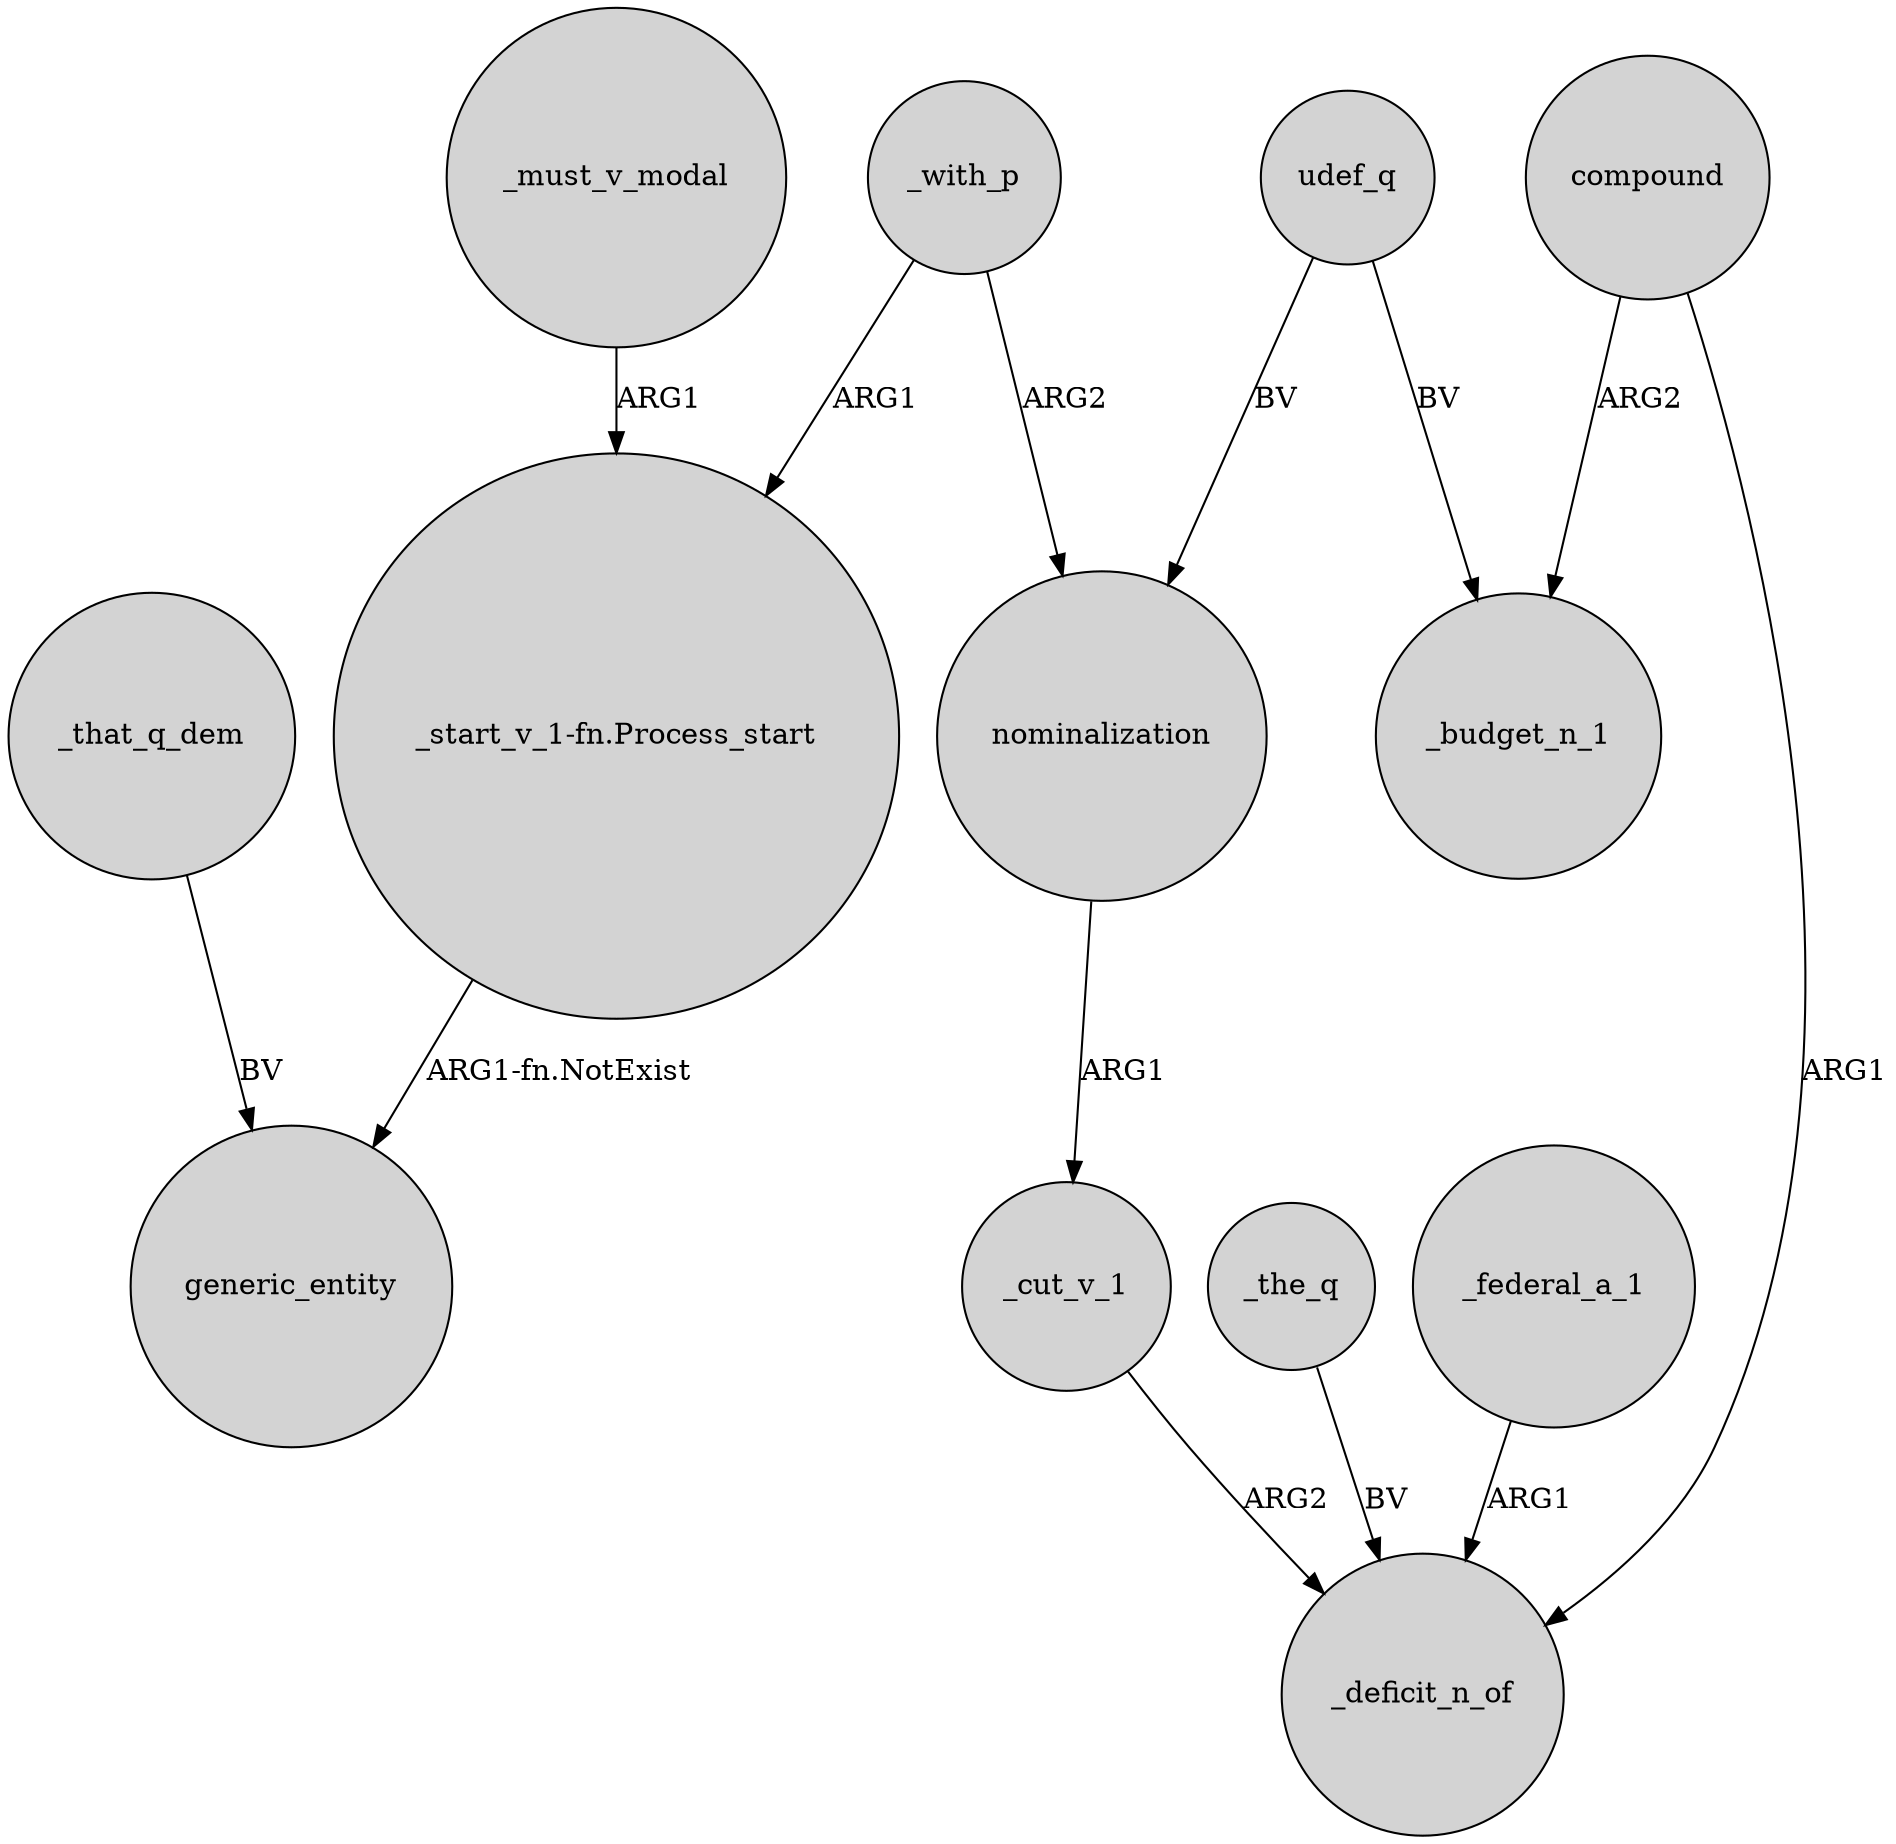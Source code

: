 digraph {
	node [shape=circle style=filled]
	"_start_v_1-fn.Process_start" -> generic_entity [label="ARG1-fn.NotExist"]
	_the_q -> _deficit_n_of [label=BV]
	_federal_a_1 -> _deficit_n_of [label=ARG1]
	_must_v_modal -> "_start_v_1-fn.Process_start" [label=ARG1]
	_with_p -> "_start_v_1-fn.Process_start" [label=ARG1]
	nominalization -> _cut_v_1 [label=ARG1]
	_that_q_dem -> generic_entity [label=BV]
	_with_p -> nominalization [label=ARG2]
	compound -> _deficit_n_of [label=ARG1]
	_cut_v_1 -> _deficit_n_of [label=ARG2]
	compound -> _budget_n_1 [label=ARG2]
	udef_q -> _budget_n_1 [label=BV]
	udef_q -> nominalization [label=BV]
}
